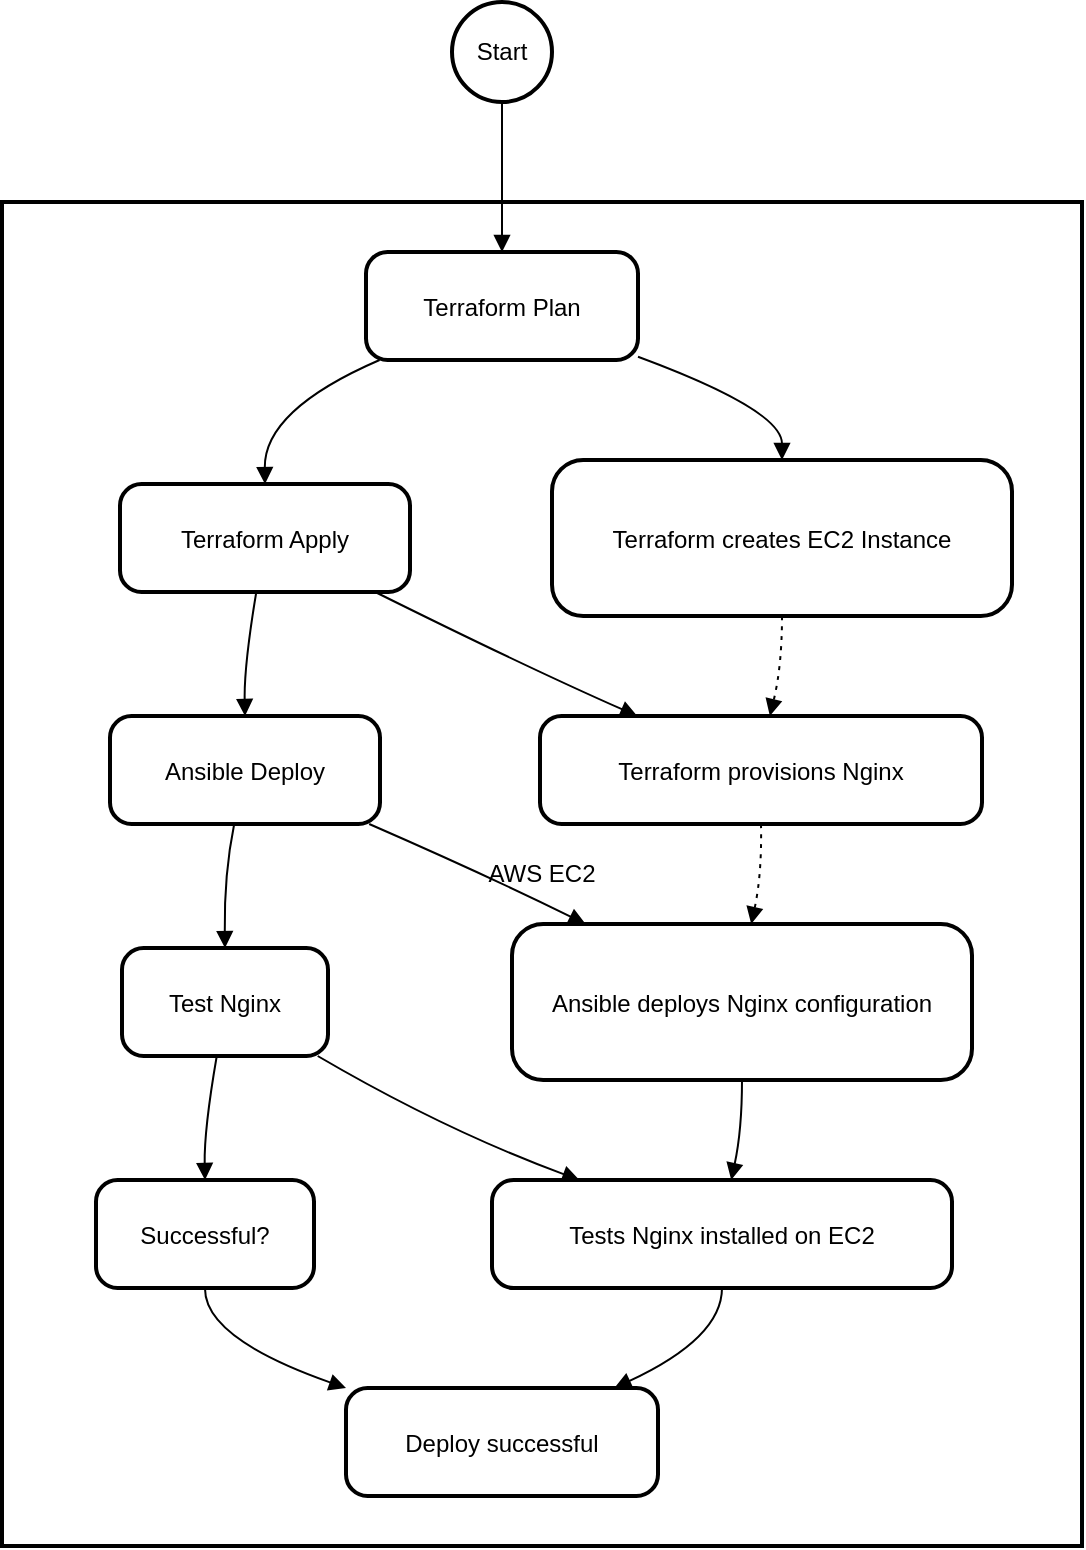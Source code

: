 <mxfile version="26.0.11">
  <diagram name="Page-1" id="HIFqm3VI7ma-mbRXxrUD">
    <mxGraphModel>
      <root>
        <mxCell id="0" />
        <mxCell id="1" parent="0" />
        <mxCell id="2" value="AWS EC2" style="whiteSpace=wrap;strokeWidth=2;" vertex="1" parent="1">
          <mxGeometry x="8" y="108" width="540" height="672" as="geometry" />
        </mxCell>
        <mxCell id="3" value="Start" style="ellipse;aspect=fixed;strokeWidth=2;whiteSpace=wrap;" vertex="1" parent="1">
          <mxGeometry x="233" y="8" width="50" height="50" as="geometry" />
        </mxCell>
        <mxCell id="4" value="Terraform Plan" style="rounded=1;arcSize=20;strokeWidth=2" vertex="1" parent="1">
          <mxGeometry x="190" y="133" width="136" height="54" as="geometry" />
        </mxCell>
        <mxCell id="5" value="Terraform Apply" style="rounded=1;arcSize=20;strokeWidth=2" vertex="1" parent="1">
          <mxGeometry x="67" y="249" width="145" height="54" as="geometry" />
        </mxCell>
        <mxCell id="6" value="Ansible Deploy" style="rounded=1;arcSize=20;strokeWidth=2" vertex="1" parent="1">
          <mxGeometry x="62" y="365" width="135" height="54" as="geometry" />
        </mxCell>
        <mxCell id="7" value="Test Nginx" style="rounded=1;arcSize=20;strokeWidth=2" vertex="1" parent="1">
          <mxGeometry x="68" y="481" width="103" height="54" as="geometry" />
        </mxCell>
        <mxCell id="8" value="Successful?" style="rounded=1;arcSize=20;strokeWidth=2" vertex="1" parent="1">
          <mxGeometry x="55" y="597" width="109" height="54" as="geometry" />
        </mxCell>
        <mxCell id="9" value="Terraform creates EC2 Instance" style="rounded=1;arcSize=20;strokeWidth=2" vertex="1" parent="1">
          <mxGeometry x="283" y="237" width="230" height="78" as="geometry" />
        </mxCell>
        <mxCell id="10" value="Terraform provisions Nginx" style="rounded=1;arcSize=20;strokeWidth=2" vertex="1" parent="1">
          <mxGeometry x="277" y="365" width="221" height="54" as="geometry" />
        </mxCell>
        <mxCell id="11" value="Ansible deploys Nginx configuration" style="rounded=1;arcSize=20;strokeWidth=2" vertex="1" parent="1">
          <mxGeometry x="263" y="469" width="230" height="78" as="geometry" />
        </mxCell>
        <mxCell id="12" value="Tests Nginx installed on EC2" style="rounded=1;arcSize=20;strokeWidth=2" vertex="1" parent="1">
          <mxGeometry x="253" y="597" width="230" height="54" as="geometry" />
        </mxCell>
        <mxCell id="13" value="Deploy successful" style="rounded=1;arcSize=20;strokeWidth=2" vertex="1" parent="1">
          <mxGeometry x="180" y="701" width="156" height="54" as="geometry" />
        </mxCell>
        <mxCell id="14" value="" style="curved=1;startArrow=none;endArrow=block;exitX=0.5;exitY=1;entryX=0.5;entryY=0;" edge="1" parent="1" source="3" target="4">
          <mxGeometry relative="1" as="geometry">
            <Array as="points" />
          </mxGeometry>
        </mxCell>
        <mxCell id="15" value="" style="curved=1;startArrow=none;endArrow=block;exitX=0.05;exitY=1;entryX=0.5;entryY=0;" edge="1" parent="1" source="4" target="5">
          <mxGeometry relative="1" as="geometry">
            <Array as="points">
              <mxPoint x="139" y="212" />
            </Array>
          </mxGeometry>
        </mxCell>
        <mxCell id="16" value="" style="curved=1;startArrow=none;endArrow=block;exitX=0.47;exitY=1;entryX=0.5;entryY=0;" edge="1" parent="1" source="5" target="6">
          <mxGeometry relative="1" as="geometry">
            <Array as="points">
              <mxPoint x="129" y="340" />
            </Array>
          </mxGeometry>
        </mxCell>
        <mxCell id="17" value="" style="curved=1;startArrow=none;endArrow=block;exitX=0.46;exitY=1;entryX=0.5;entryY=0;" edge="1" parent="1" source="6" target="7">
          <mxGeometry relative="1" as="geometry">
            <Array as="points">
              <mxPoint x="119" y="444" />
            </Array>
          </mxGeometry>
        </mxCell>
        <mxCell id="18" value="" style="curved=1;startArrow=none;endArrow=block;exitX=0.46;exitY=1;entryX=0.5;entryY=0;" edge="1" parent="1" source="7" target="8">
          <mxGeometry relative="1" as="geometry">
            <Array as="points">
              <mxPoint x="109" y="572" />
            </Array>
          </mxGeometry>
        </mxCell>
        <mxCell id="19" value="" style="curved=1;startArrow=none;endArrow=block;exitX=1;exitY=0.97;entryX=0.5;entryY=0;" edge="1" parent="1" source="4" target="9">
          <mxGeometry relative="1" as="geometry">
            <Array as="points">
              <mxPoint x="398" y="212" />
            </Array>
          </mxGeometry>
        </mxCell>
        <mxCell id="20" value="" style="curved=1;startArrow=none;endArrow=block;exitX=0.88;exitY=1;entryX=0.22;entryY=0;" edge="1" parent="1" source="5" target="10">
          <mxGeometry relative="1" as="geometry">
            <Array as="points">
              <mxPoint x="269" y="340" />
            </Array>
          </mxGeometry>
        </mxCell>
        <mxCell id="21" value="" style="curved=1;dashed=1;dashPattern=2 3;startArrow=none;endArrow=block;exitX=0.5;exitY=1;entryX=0.52;entryY=0;" edge="1" parent="1" source="9" target="10">
          <mxGeometry relative="1" as="geometry">
            <Array as="points">
              <mxPoint x="398" y="340" />
            </Array>
          </mxGeometry>
        </mxCell>
        <mxCell id="22" value="" style="curved=1;startArrow=none;endArrow=block;exitX=0.96;exitY=1;entryX=0.16;entryY=0;" edge="1" parent="1" source="6" target="11">
          <mxGeometry relative="1" as="geometry">
            <Array as="points">
              <mxPoint x="249" y="444" />
            </Array>
          </mxGeometry>
        </mxCell>
        <mxCell id="23" value="" style="curved=1;dashed=1;dashPattern=2 3;startArrow=none;endArrow=block;exitX=0.5;exitY=1;entryX=0.52;entryY=0;" edge="1" parent="1" source="10" target="11">
          <mxGeometry relative="1" as="geometry">
            <Array as="points">
              <mxPoint x="388" y="444" />
            </Array>
          </mxGeometry>
        </mxCell>
        <mxCell id="24" value="" style="curved=1;startArrow=none;endArrow=block;exitX=0.95;exitY=1;entryX=0.19;entryY=0;" edge="1" parent="1" source="7" target="12">
          <mxGeometry relative="1" as="geometry">
            <Array as="points">
              <mxPoint x="229" y="572" />
            </Array>
          </mxGeometry>
        </mxCell>
        <mxCell id="25" value="" style="curved=1;startArrow=none;endArrow=block;exitX=0.5;exitY=1;entryX=0.52;entryY=0;" edge="1" parent="1" source="11" target="12">
          <mxGeometry relative="1" as="geometry">
            <Array as="points">
              <mxPoint x="378" y="572" />
            </Array>
          </mxGeometry>
        </mxCell>
        <mxCell id="26" value="" style="curved=1;startArrow=none;endArrow=block;exitX=0.5;exitY=1;entryX=0;entryY=0;" edge="1" parent="1" source="8" target="13">
          <mxGeometry relative="1" as="geometry">
            <Array as="points">
              <mxPoint x="109" y="676" />
            </Array>
          </mxGeometry>
        </mxCell>
        <mxCell id="27" value="" style="curved=1;startArrow=none;endArrow=block;exitX=0.5;exitY=1;entryX=0.86;entryY=0;" edge="1" parent="1" source="12" target="13">
          <mxGeometry relative="1" as="geometry">
            <Array as="points">
              <mxPoint x="368" y="676" />
            </Array>
          </mxGeometry>
        </mxCell>
      </root>
    </mxGraphModel>
  </diagram>
</mxfile>
